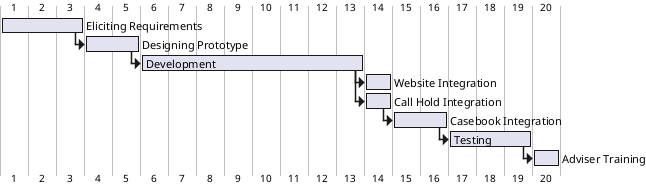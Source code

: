 @startgantt
printscale weekly
[Eliciting Requirements] requires 3 weeks
[Designing Prototype] requires 2 weeks
[Development] requires 8 weeks
[Website Integration] requires 1 weeks
[Call Hold Integration] requires 1 weeks
[Casebook Integration] requires 2 weeks
[Testing] requires 3 weeks
[Adviser Training] requires 1 weeks

[Eliciting Requirements] -> [Designing Prototype]
[Designing Prototype] -> [Development]
[Development] -> [Website Integration]
[Development] -> [Call Hold Integration]
[Call Hold Integration] -> [Casebook Integration]
[Casebook Integration] -> [Testing]
[Testing] -> [Adviser Training]

@endgantt